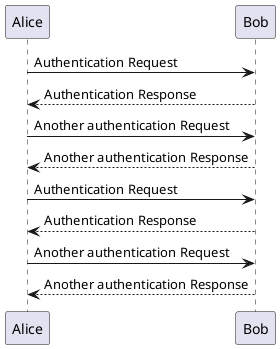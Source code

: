 @startuml
!startsub linkableSequenceDiagram
Alice -> Bob: Authentication Request
Bob --> Alice: Authentication Response

Alice -> Bob: Another authentication Request
Alice <-- Bob: Another authentication Response
!endsub

!includesub linkableSequenceDiagram

@enduml

